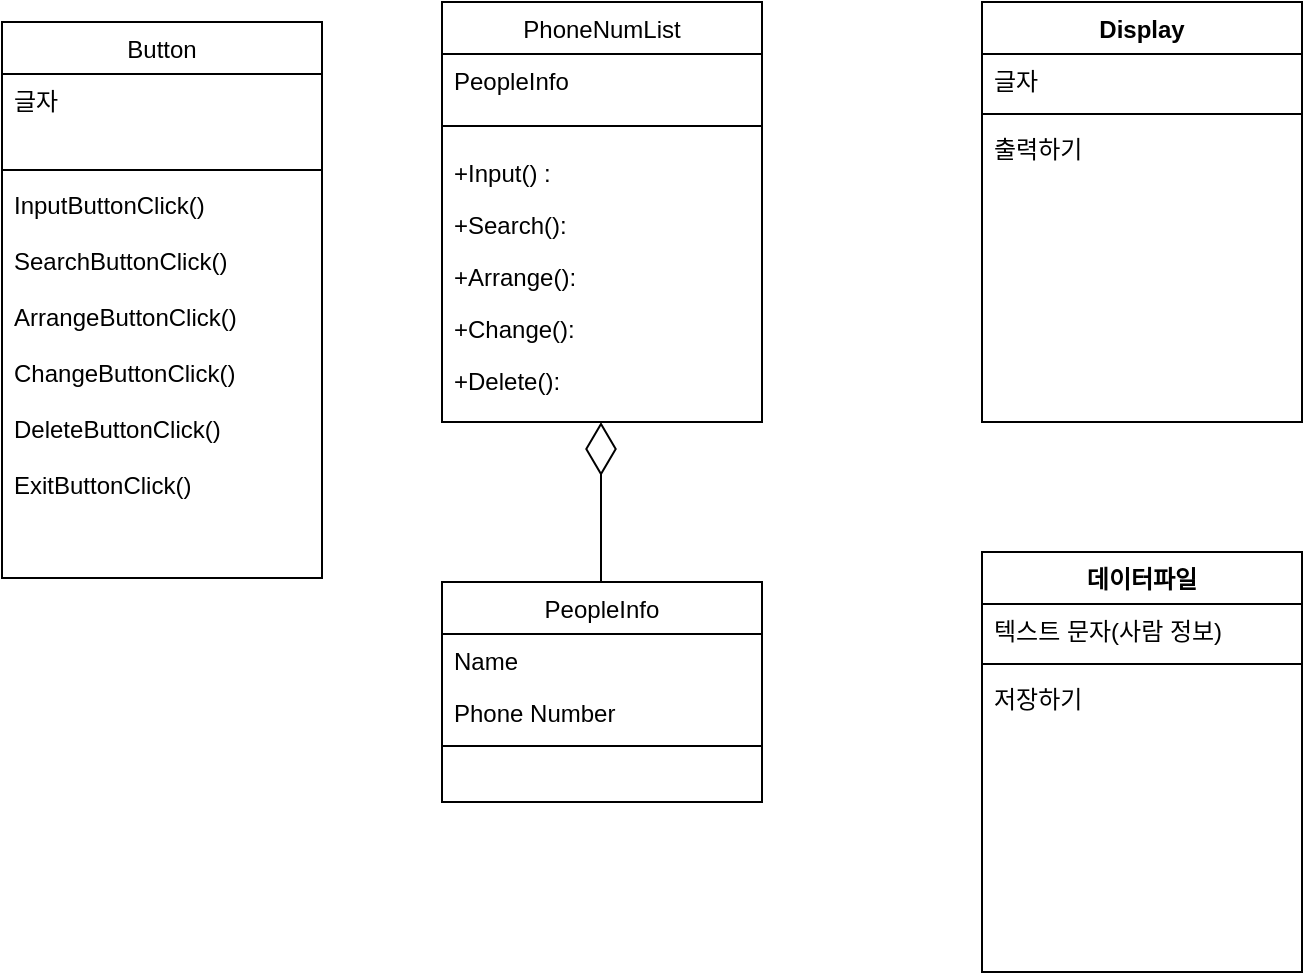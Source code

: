 <mxfile version="14.4.4" type="github">
  <diagram id="C5RBs43oDa-KdzZeNtuy" name="Page-1">
    <mxGraphModel dx="1422" dy="794" grid="1" gridSize="10" guides="1" tooltips="1" connect="1" arrows="1" fold="1" page="1" pageScale="1" pageWidth="827" pageHeight="1169" math="0" shadow="0">
      <root>
        <mxCell id="WIyWlLk6GJQsqaUBKTNV-0" />
        <mxCell id="WIyWlLk6GJQsqaUBKTNV-1" parent="WIyWlLk6GJQsqaUBKTNV-0" />
        <mxCell id="P8jeqRXpjA01nZ9afECX-0" value="PhoneNumList" style="swimlane;fontStyle=0;align=center;verticalAlign=top;childLayout=stackLayout;horizontal=1;startSize=26;horizontalStack=0;resizeParent=1;resizeLast=0;collapsible=1;marginBottom=0;rounded=0;shadow=0;strokeWidth=1;" parent="WIyWlLk6GJQsqaUBKTNV-1" vertex="1">
          <mxGeometry x="270" y="100" width="160" height="210" as="geometry">
            <mxRectangle x="230" y="140" width="160" height="26" as="alternateBounds" />
          </mxGeometry>
        </mxCell>
        <mxCell id="P8jeqRXpjA01nZ9afECX-1" value="PeopleInfo" style="text;align=left;verticalAlign=top;spacingLeft=4;spacingRight=4;overflow=hidden;rotatable=0;points=[[0,0.5],[1,0.5]];portConstraint=eastwest;" parent="P8jeqRXpjA01nZ9afECX-0" vertex="1">
          <mxGeometry y="26" width="160" height="26" as="geometry" />
        </mxCell>
        <mxCell id="P8jeqRXpjA01nZ9afECX-2" value="" style="line;html=1;strokeWidth=1;align=left;verticalAlign=middle;spacingTop=-1;spacingLeft=3;spacingRight=3;rotatable=0;labelPosition=right;points=[];portConstraint=eastwest;" parent="P8jeqRXpjA01nZ9afECX-0" vertex="1">
          <mxGeometry y="52" width="160" height="20" as="geometry" />
        </mxCell>
        <mxCell id="P8jeqRXpjA01nZ9afECX-22" value="+Input() : " style="text;strokeColor=none;fillColor=none;align=left;verticalAlign=top;spacingLeft=4;spacingRight=4;overflow=hidden;rotatable=0;points=[[0,0.5],[1,0.5]];portConstraint=eastwest;" parent="P8jeqRXpjA01nZ9afECX-0" vertex="1">
          <mxGeometry y="72" width="160" height="26" as="geometry" />
        </mxCell>
        <mxCell id="P8jeqRXpjA01nZ9afECX-23" value="+Search():" style="text;strokeColor=none;fillColor=none;align=left;verticalAlign=top;spacingLeft=4;spacingRight=4;overflow=hidden;rotatable=0;points=[[0,0.5],[1,0.5]];portConstraint=eastwest;" parent="P8jeqRXpjA01nZ9afECX-0" vertex="1">
          <mxGeometry y="98" width="160" height="26" as="geometry" />
        </mxCell>
        <mxCell id="P8jeqRXpjA01nZ9afECX-24" value="+Arrange():" style="text;strokeColor=none;fillColor=none;align=left;verticalAlign=top;spacingLeft=4;spacingRight=4;overflow=hidden;rotatable=0;points=[[0,0.5],[1,0.5]];portConstraint=eastwest;" parent="P8jeqRXpjA01nZ9afECX-0" vertex="1">
          <mxGeometry y="124" width="160" height="26" as="geometry" />
        </mxCell>
        <mxCell id="P8jeqRXpjA01nZ9afECX-25" value="+Change():" style="text;strokeColor=none;fillColor=none;align=left;verticalAlign=top;spacingLeft=4;spacingRight=4;overflow=hidden;rotatable=0;points=[[0,0.5],[1,0.5]];portConstraint=eastwest;" parent="P8jeqRXpjA01nZ9afECX-0" vertex="1">
          <mxGeometry y="150" width="160" height="26" as="geometry" />
        </mxCell>
        <mxCell id="P8jeqRXpjA01nZ9afECX-26" value="+Delete():" style="text;strokeColor=none;fillColor=none;align=left;verticalAlign=top;spacingLeft=4;spacingRight=4;overflow=hidden;rotatable=0;points=[[0,0.5],[1,0.5]];portConstraint=eastwest;" parent="P8jeqRXpjA01nZ9afECX-0" vertex="1">
          <mxGeometry y="176" width="160" height="26" as="geometry" />
        </mxCell>
        <mxCell id="P8jeqRXpjA01nZ9afECX-10" value="PeopleInfo" style="swimlane;fontStyle=0;align=center;verticalAlign=top;childLayout=stackLayout;horizontal=1;startSize=26;horizontalStack=0;resizeParent=1;resizeLast=0;collapsible=1;marginBottom=0;rounded=0;shadow=0;strokeWidth=1;" parent="WIyWlLk6GJQsqaUBKTNV-1" vertex="1">
          <mxGeometry x="270" y="390" width="160" height="110" as="geometry">
            <mxRectangle x="230" y="140" width="160" height="26" as="alternateBounds" />
          </mxGeometry>
        </mxCell>
        <mxCell id="P8jeqRXpjA01nZ9afECX-11" value="Name" style="text;align=left;verticalAlign=top;spacingLeft=4;spacingRight=4;overflow=hidden;rotatable=0;points=[[0,0.5],[1,0.5]];portConstraint=eastwest;" parent="P8jeqRXpjA01nZ9afECX-10" vertex="1">
          <mxGeometry y="26" width="160" height="26" as="geometry" />
        </mxCell>
        <mxCell id="P8jeqRXpjA01nZ9afECX-12" value="Phone Number" style="text;align=left;verticalAlign=top;spacingLeft=4;spacingRight=4;overflow=hidden;rotatable=0;points=[[0,0.5],[1,0.5]];portConstraint=eastwest;rounded=0;shadow=0;html=0;" parent="P8jeqRXpjA01nZ9afECX-10" vertex="1">
          <mxGeometry y="52" width="160" height="26" as="geometry" />
        </mxCell>
        <mxCell id="P8jeqRXpjA01nZ9afECX-13" value="" style="line;html=1;strokeWidth=1;align=left;verticalAlign=middle;spacingTop=-1;spacingLeft=3;spacingRight=3;rotatable=0;labelPosition=right;points=[];portConstraint=eastwest;" parent="P8jeqRXpjA01nZ9afECX-10" vertex="1">
          <mxGeometry y="78" width="160" height="8" as="geometry" />
        </mxCell>
        <mxCell id="te0iCXtoX0ai0mT4FdgT-9" value="Button" style="swimlane;fontStyle=0;align=center;verticalAlign=top;childLayout=stackLayout;horizontal=1;startSize=26;horizontalStack=0;resizeParent=1;resizeParentMax=0;resizeLast=0;collapsible=1;marginBottom=0;" vertex="1" parent="WIyWlLk6GJQsqaUBKTNV-1">
          <mxGeometry x="50" y="110" width="160" height="278" as="geometry" />
        </mxCell>
        <mxCell id="te0iCXtoX0ai0mT4FdgT-10" value="글자&#xa;" style="text;strokeColor=none;fillColor=none;align=left;verticalAlign=top;spacingLeft=4;spacingRight=4;overflow=hidden;rotatable=0;points=[[0,0.5],[1,0.5]];portConstraint=eastwest;" vertex="1" parent="te0iCXtoX0ai0mT4FdgT-9">
          <mxGeometry y="26" width="160" height="44" as="geometry" />
        </mxCell>
        <mxCell id="te0iCXtoX0ai0mT4FdgT-11" value="" style="line;strokeWidth=1;fillColor=none;align=left;verticalAlign=middle;spacingTop=-1;spacingLeft=3;spacingRight=3;rotatable=0;labelPosition=right;points=[];portConstraint=eastwest;" vertex="1" parent="te0iCXtoX0ai0mT4FdgT-9">
          <mxGeometry y="70" width="160" height="8" as="geometry" />
        </mxCell>
        <mxCell id="te0iCXtoX0ai0mT4FdgT-12" value="InputButtonClick()&#xa;&#xa;SearchButtonClick()&#xa;&#xa;ArrangeButtonClick()&#xa;&#xa;ChangeButtonClick()&#xa;&#xa;DeleteButtonClick()&#xa;&#xa;ExitButtonClick()" style="text;strokeColor=none;fillColor=none;align=left;verticalAlign=top;spacingLeft=4;spacingRight=4;overflow=hidden;rotatable=0;points=[[0,0.5],[1,0.5]];portConstraint=eastwest;" vertex="1" parent="te0iCXtoX0ai0mT4FdgT-9">
          <mxGeometry y="78" width="160" height="200" as="geometry" />
        </mxCell>
        <mxCell id="te0iCXtoX0ai0mT4FdgT-17" value="" style="endArrow=diamondThin;endFill=0;endSize=24;html=1;" edge="1" parent="WIyWlLk6GJQsqaUBKTNV-1">
          <mxGeometry width="160" relative="1" as="geometry">
            <mxPoint x="349.5" y="390" as="sourcePoint" />
            <mxPoint x="349.5" y="310" as="targetPoint" />
          </mxGeometry>
        </mxCell>
        <mxCell id="te0iCXtoX0ai0mT4FdgT-18" value="Display" style="swimlane;fontStyle=1;align=center;verticalAlign=top;childLayout=stackLayout;horizontal=1;startSize=26;horizontalStack=0;resizeParent=1;resizeParentMax=0;resizeLast=0;collapsible=1;marginBottom=0;" vertex="1" parent="WIyWlLk6GJQsqaUBKTNV-1">
          <mxGeometry x="540" y="100" width="160" height="210" as="geometry" />
        </mxCell>
        <mxCell id="te0iCXtoX0ai0mT4FdgT-19" value="글자" style="text;strokeColor=none;fillColor=none;align=left;verticalAlign=top;spacingLeft=4;spacingRight=4;overflow=hidden;rotatable=0;points=[[0,0.5],[1,0.5]];portConstraint=eastwest;" vertex="1" parent="te0iCXtoX0ai0mT4FdgT-18">
          <mxGeometry y="26" width="160" height="26" as="geometry" />
        </mxCell>
        <mxCell id="te0iCXtoX0ai0mT4FdgT-20" value="" style="line;strokeWidth=1;fillColor=none;align=left;verticalAlign=middle;spacingTop=-1;spacingLeft=3;spacingRight=3;rotatable=0;labelPosition=right;points=[];portConstraint=eastwest;" vertex="1" parent="te0iCXtoX0ai0mT4FdgT-18">
          <mxGeometry y="52" width="160" height="8" as="geometry" />
        </mxCell>
        <mxCell id="te0iCXtoX0ai0mT4FdgT-21" value="출력하기" style="text;strokeColor=none;fillColor=none;align=left;verticalAlign=top;spacingLeft=4;spacingRight=4;overflow=hidden;rotatable=0;points=[[0,0.5],[1,0.5]];portConstraint=eastwest;" vertex="1" parent="te0iCXtoX0ai0mT4FdgT-18">
          <mxGeometry y="60" width="160" height="150" as="geometry" />
        </mxCell>
        <mxCell id="te0iCXtoX0ai0mT4FdgT-22" value="데이터파일" style="swimlane;fontStyle=1;align=center;verticalAlign=top;childLayout=stackLayout;horizontal=1;startSize=26;horizontalStack=0;resizeParent=1;resizeParentMax=0;resizeLast=0;collapsible=1;marginBottom=0;" vertex="1" parent="WIyWlLk6GJQsqaUBKTNV-1">
          <mxGeometry x="540" y="375" width="160" height="210" as="geometry" />
        </mxCell>
        <mxCell id="te0iCXtoX0ai0mT4FdgT-23" value="텍스트 문자(사람 정보)" style="text;strokeColor=none;fillColor=none;align=left;verticalAlign=top;spacingLeft=4;spacingRight=4;overflow=hidden;rotatable=0;points=[[0,0.5],[1,0.5]];portConstraint=eastwest;" vertex="1" parent="te0iCXtoX0ai0mT4FdgT-22">
          <mxGeometry y="26" width="160" height="26" as="geometry" />
        </mxCell>
        <mxCell id="te0iCXtoX0ai0mT4FdgT-24" value="" style="line;strokeWidth=1;fillColor=none;align=left;verticalAlign=middle;spacingTop=-1;spacingLeft=3;spacingRight=3;rotatable=0;labelPosition=right;points=[];portConstraint=eastwest;" vertex="1" parent="te0iCXtoX0ai0mT4FdgT-22">
          <mxGeometry y="52" width="160" height="8" as="geometry" />
        </mxCell>
        <mxCell id="te0iCXtoX0ai0mT4FdgT-25" value="저장하기" style="text;strokeColor=none;fillColor=none;align=left;verticalAlign=top;spacingLeft=4;spacingRight=4;overflow=hidden;rotatable=0;points=[[0,0.5],[1,0.5]];portConstraint=eastwest;" vertex="1" parent="te0iCXtoX0ai0mT4FdgT-22">
          <mxGeometry y="60" width="160" height="150" as="geometry" />
        </mxCell>
      </root>
    </mxGraphModel>
  </diagram>
</mxfile>
